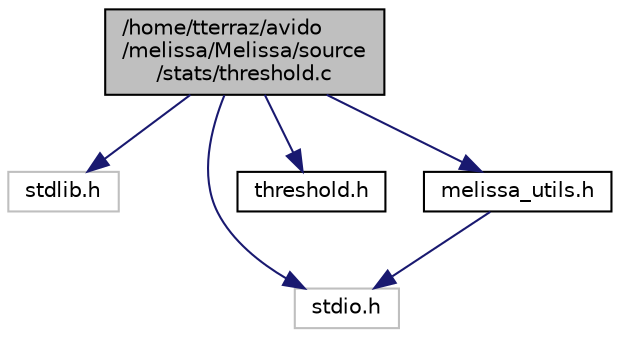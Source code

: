 digraph "/home/tterraz/avido/melissa/Melissa/source/stats/threshold.c"
{
  edge [fontname="Helvetica",fontsize="10",labelfontname="Helvetica",labelfontsize="10"];
  node [fontname="Helvetica",fontsize="10",shape=record];
  Node0 [label="/home/tterraz/avido\l/melissa/Melissa/source\l/stats/threshold.c",height=0.2,width=0.4,color="black", fillcolor="grey75", style="filled", fontcolor="black"];
  Node0 -> Node1 [color="midnightblue",fontsize="10",style="solid",fontname="Helvetica"];
  Node1 [label="stdlib.h",height=0.2,width=0.4,color="grey75", fillcolor="white", style="filled"];
  Node0 -> Node2 [color="midnightblue",fontsize="10",style="solid",fontname="Helvetica"];
  Node2 [label="stdio.h",height=0.2,width=0.4,color="grey75", fillcolor="white", style="filled"];
  Node0 -> Node3 [color="midnightblue",fontsize="10",style="solid",fontname="Helvetica"];
  Node3 [label="threshold.h",height=0.2,width=0.4,color="black", fillcolor="white", style="filled",URL="$threshold_8h.html"];
  Node0 -> Node4 [color="midnightblue",fontsize="10",style="solid",fontname="Helvetica"];
  Node4 [label="melissa_utils.h",height=0.2,width=0.4,color="black", fillcolor="white", style="filled",URL="$melissa__utils_8h.html"];
  Node4 -> Node2 [color="midnightblue",fontsize="10",style="solid",fontname="Helvetica"];
}
